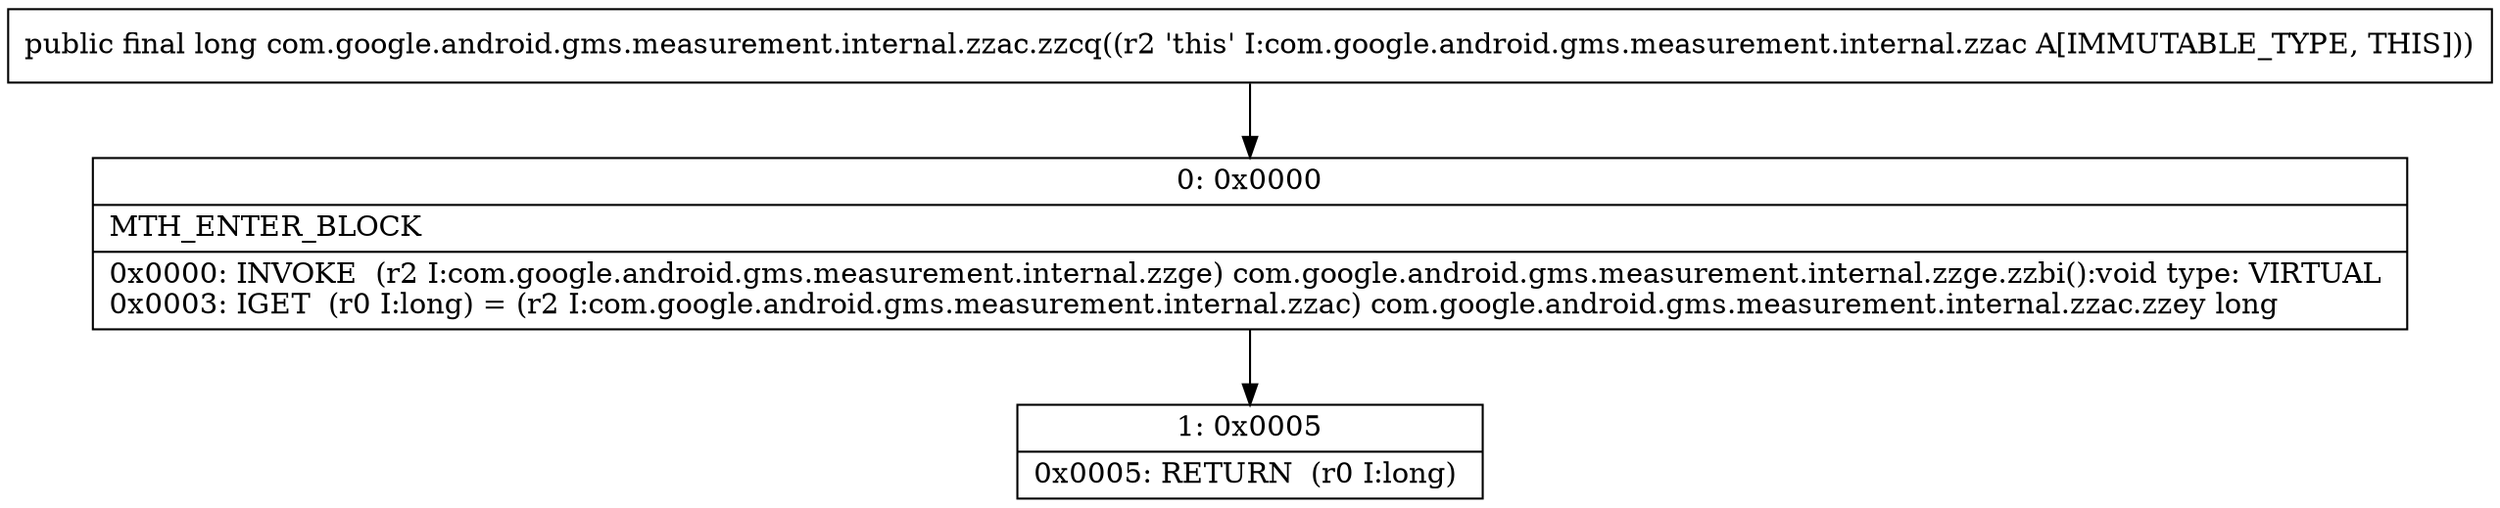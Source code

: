 digraph "CFG forcom.google.android.gms.measurement.internal.zzac.zzcq()J" {
Node_0 [shape=record,label="{0\:\ 0x0000|MTH_ENTER_BLOCK\l|0x0000: INVOKE  (r2 I:com.google.android.gms.measurement.internal.zzge) com.google.android.gms.measurement.internal.zzge.zzbi():void type: VIRTUAL \l0x0003: IGET  (r0 I:long) = (r2 I:com.google.android.gms.measurement.internal.zzac) com.google.android.gms.measurement.internal.zzac.zzey long \l}"];
Node_1 [shape=record,label="{1\:\ 0x0005|0x0005: RETURN  (r0 I:long) \l}"];
MethodNode[shape=record,label="{public final long com.google.android.gms.measurement.internal.zzac.zzcq((r2 'this' I:com.google.android.gms.measurement.internal.zzac A[IMMUTABLE_TYPE, THIS])) }"];
MethodNode -> Node_0;
Node_0 -> Node_1;
}

